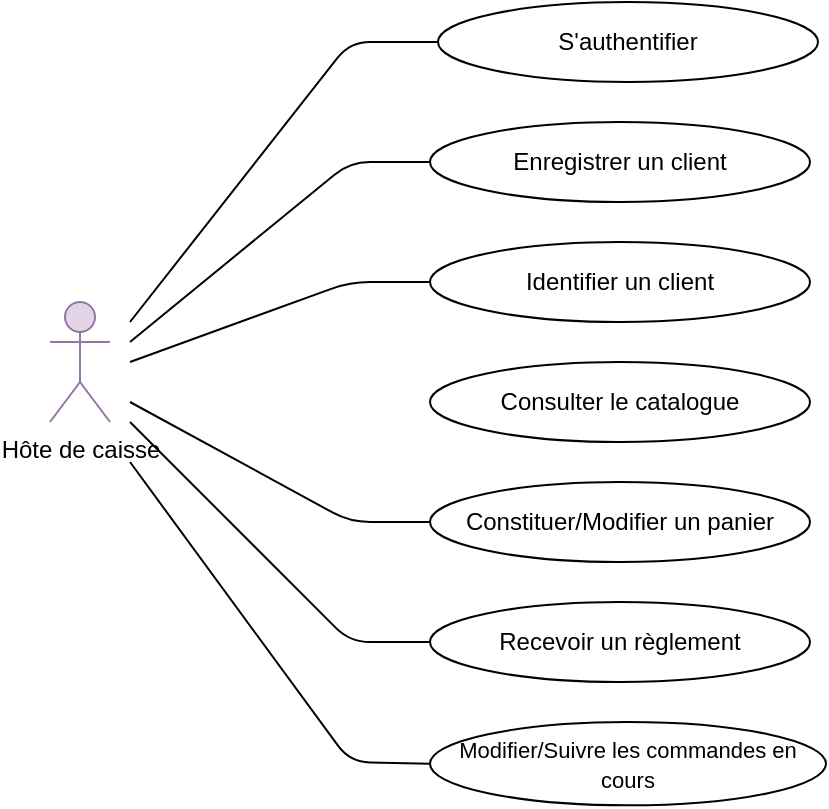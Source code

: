 <mxfile version="13.2.4" type="github">
  <diagram id="ceZ9f2kLIBMmKW1hbyQC" name="Page-1">
    <mxGraphModel dx="1113" dy="613" grid="1" gridSize="10" guides="1" tooltips="1" connect="1" arrows="1" fold="1" page="1" pageScale="1" pageWidth="827" pageHeight="1169" math="0" shadow="0">
      <root>
        <mxCell id="0" />
        <mxCell id="1" parent="0" />
        <mxCell id="Xy7lXYXVQ5Ji8QcNzvNE-1" value="Hôte de caisse" style="shape=umlActor;verticalLabelPosition=bottom;labelBackgroundColor=#ffffff;verticalAlign=top;html=1;outlineConnect=0;fillColor=#e1d5e7;strokeColor=#9673a6;" parent="1" vertex="1">
          <mxGeometry x="50" y="290" width="30" height="60" as="geometry" />
        </mxCell>
        <mxCell id="Xy7lXYXVQ5Ji8QcNzvNE-2" value="Identifier un client" style="ellipse;whiteSpace=wrap;html=1;" parent="1" vertex="1">
          <mxGeometry x="240" y="260" width="190" height="40" as="geometry" />
        </mxCell>
        <mxCell id="Xy7lXYXVQ5Ji8QcNzvNE-4" value="Constituer/Modifier un panier" style="ellipse;whiteSpace=wrap;html=1;" parent="1" vertex="1">
          <mxGeometry x="240" y="380" width="190" height="40" as="geometry" />
        </mxCell>
        <mxCell id="Xy7lXYXVQ5Ji8QcNzvNE-6" value="Consulter le catalogue" style="ellipse;whiteSpace=wrap;html=1;" parent="1" vertex="1">
          <mxGeometry x="240" y="320" width="190" height="40" as="geometry" />
        </mxCell>
        <mxCell id="Xy7lXYXVQ5Ji8QcNzvNE-7" value="Recevoir un règlement" style="ellipse;whiteSpace=wrap;html=1;" parent="1" vertex="1">
          <mxGeometry x="240" y="440" width="190" height="40" as="geometry" />
        </mxCell>
        <mxCell id="Xy7lXYXVQ5Ji8QcNzvNE-8" value="&lt;font style=&quot;font-size: 11px&quot;&gt;Modifier/Suivre les commandes en cours&lt;/font&gt;" style="ellipse;whiteSpace=wrap;html=1;aspect=fixed;" parent="1" vertex="1">
          <mxGeometry x="240" y="500" width="198" height="41.68" as="geometry" />
        </mxCell>
        <mxCell id="osnLCp5fuYsMMy--NZHH-5" value="S&#39;authentifier" style="ellipse;whiteSpace=wrap;html=1;" parent="1" vertex="1">
          <mxGeometry x="244" y="140" width="190" height="40" as="geometry" />
        </mxCell>
        <mxCell id="osnLCp5fuYsMMy--NZHH-6" value="Enregistrer un client" style="ellipse;whiteSpace=wrap;html=1;" parent="1" vertex="1">
          <mxGeometry x="240" y="200" width="190" height="40" as="geometry" />
        </mxCell>
        <mxCell id="07KrDn7TcL63JX5uVOXV-2" value="" style="endArrow=none;html=1;entryX=0;entryY=0.5;entryDx=0;entryDy=0;" edge="1" parent="1" target="osnLCp5fuYsMMy--NZHH-5">
          <mxGeometry width="50" height="50" relative="1" as="geometry">
            <mxPoint x="90" y="300" as="sourcePoint" />
            <mxPoint x="440" y="270" as="targetPoint" />
            <Array as="points">
              <mxPoint x="200" y="160" />
            </Array>
          </mxGeometry>
        </mxCell>
        <mxCell id="07KrDn7TcL63JX5uVOXV-3" value="" style="endArrow=none;html=1;entryX=0;entryY=0.5;entryDx=0;entryDy=0;" edge="1" parent="1" target="osnLCp5fuYsMMy--NZHH-6">
          <mxGeometry width="50" height="50" relative="1" as="geometry">
            <mxPoint x="90" y="310" as="sourcePoint" />
            <mxPoint x="440" y="270" as="targetPoint" />
            <Array as="points">
              <mxPoint x="200" y="220" />
            </Array>
          </mxGeometry>
        </mxCell>
        <mxCell id="07KrDn7TcL63JX5uVOXV-4" value="" style="endArrow=none;html=1;entryX=0;entryY=0.5;entryDx=0;entryDy=0;" edge="1" parent="1" target="Xy7lXYXVQ5Ji8QcNzvNE-2">
          <mxGeometry width="50" height="50" relative="1" as="geometry">
            <mxPoint x="90" y="320" as="sourcePoint" />
            <mxPoint x="440" y="270" as="targetPoint" />
            <Array as="points">
              <mxPoint x="200" y="280" />
            </Array>
          </mxGeometry>
        </mxCell>
        <mxCell id="07KrDn7TcL63JX5uVOXV-6" value="" style="endArrow=none;html=1;exitX=0;exitY=0.5;exitDx=0;exitDy=0;" edge="1" parent="1" source="Xy7lXYXVQ5Ji8QcNzvNE-4">
          <mxGeometry width="50" height="50" relative="1" as="geometry">
            <mxPoint x="390" y="320" as="sourcePoint" />
            <mxPoint x="90" y="340" as="targetPoint" />
            <Array as="points">
              <mxPoint x="200" y="400" />
            </Array>
          </mxGeometry>
        </mxCell>
        <mxCell id="07KrDn7TcL63JX5uVOXV-7" value="" style="endArrow=none;html=1;exitX=0;exitY=0.5;exitDx=0;exitDy=0;" edge="1" parent="1" source="Xy7lXYXVQ5Ji8QcNzvNE-7">
          <mxGeometry width="50" height="50" relative="1" as="geometry">
            <mxPoint x="230" y="460" as="sourcePoint" />
            <mxPoint x="90" y="350" as="targetPoint" />
            <Array as="points">
              <mxPoint x="200" y="460" />
            </Array>
          </mxGeometry>
        </mxCell>
        <mxCell id="07KrDn7TcL63JX5uVOXV-10" value="" style="endArrow=none;html=1;exitX=0;exitY=0.5;exitDx=0;exitDy=0;" edge="1" parent="1" source="Xy7lXYXVQ5Ji8QcNzvNE-8">
          <mxGeometry width="50" height="50" relative="1" as="geometry">
            <mxPoint x="390" y="350" as="sourcePoint" />
            <mxPoint x="90" y="370" as="targetPoint" />
            <Array as="points">
              <mxPoint x="200" y="520" />
            </Array>
          </mxGeometry>
        </mxCell>
      </root>
    </mxGraphModel>
  </diagram>
</mxfile>
